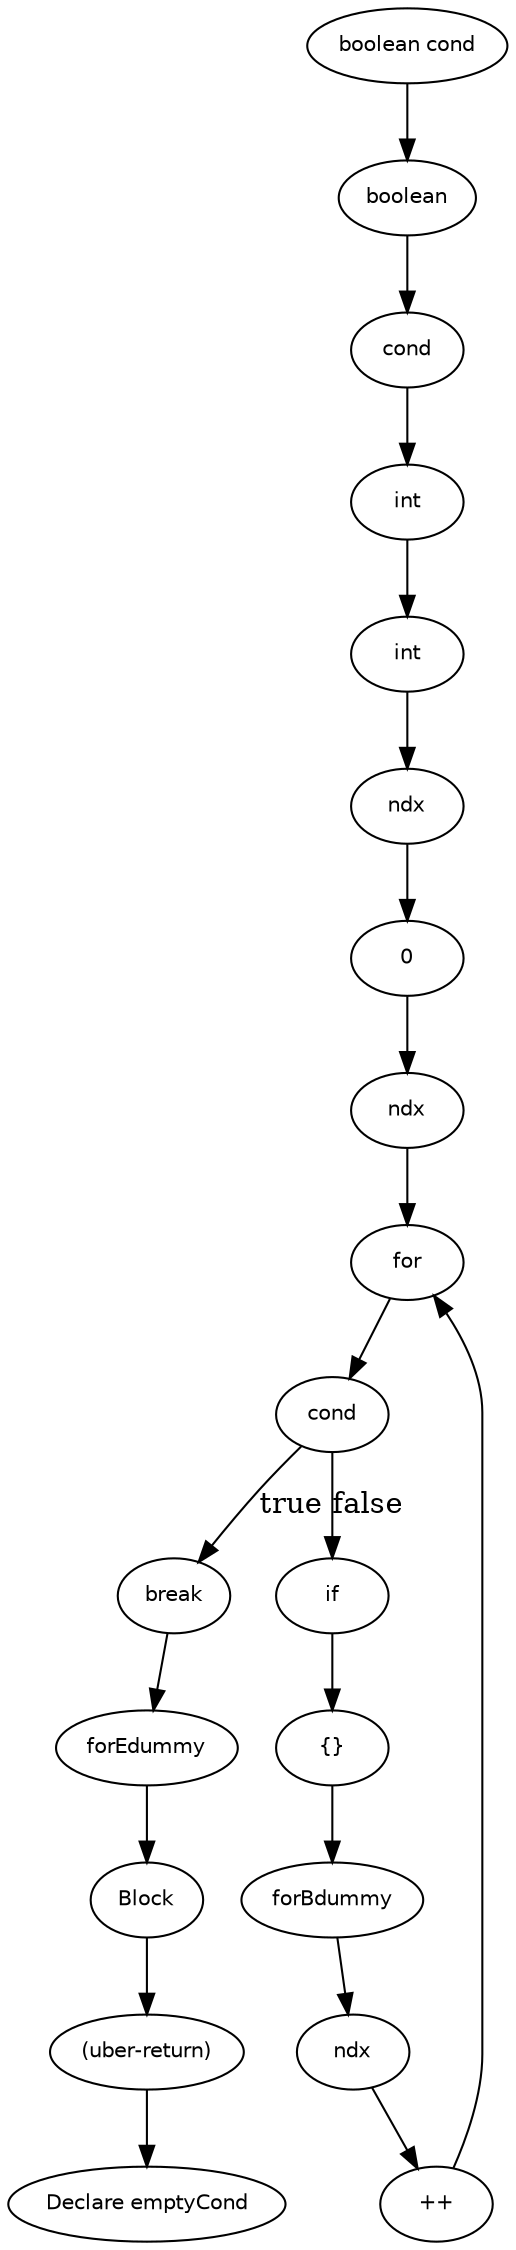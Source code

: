 digraph emptyCond {
  19 [
    label = for,
    fontname = Helvetica,
    fontsize = 10
  ];
  18 [
    label = break,
    fontname = Helvetica,
    fontsize = 10
  ];
  17 [
    label = cond,
    fontname = Helvetica,
    fontsize = 10
  ];
  16 [
    label = if,
    fontname = Helvetica,
    fontsize = 10
  ];
  15 [
    label = "{}",
    fontname = Helvetica,
    fontsize = 10
  ];
  14 [
    label = ndx,
    fontname = Helvetica,
    fontsize = 10
  ];
  13 [
    label = "++",
    fontname = Helvetica,
    fontsize = 10
  ];
  12 [
    label = 0,
    fontname = Helvetica,
    fontsize = 10
  ];
  11 [
    label = ndx,
    fontname = Helvetica,
    fontsize = 10
  ];
  10 [
    label = ndx,
    fontname = Helvetica,
    fontsize = 10
  ];
  9 [
    label = int,
    fontname = Helvetica,
    fontsize = 10
  ];
  8 [
    label = int,
    fontname = Helvetica,
    fontsize = 10
  ];
  7 [
    label = forEdummy,
    fontname = Helvetica,
    fontsize = 10
  ];
  6 [
    label = forBdummy,
    fontname = Helvetica,
    fontsize = 10
  ];
  5 [
    label = cond,
    fontname = Helvetica,
    fontsize = 10
  ];
  4 [
    label = boolean,
    fontname = Helvetica,
    fontsize = 10
  ];
  3 [
    label = "boolean cond",
    fontname = Helvetica,
    fontsize = 10
  ];
  2 [
    label = "(uber-return)",
    fontname = Helvetica,
    fontsize = 10
  ];
  0 [
    label = "Declare emptyCond",
    fontname = Helvetica,
    fontsize = 10
  ];
  20 [
    label = Block,
    fontname = Helvetica,
    fontsize = 10
  ];
  17 -> 18 [
    label = true
  ];
  9 -> 10 [
    label = ""
  ];
  13 -> 19 [
    label = ""
  ];
  8 -> 9 [
    label = ""
  ];
  14 -> 13 [
    label = ""
  ];
  5 -> 8 [
    label = ""
  ];
  6 -> 14 [
    label = ""
  ];
  2 -> 0 [
    label = ""
  ];
  11 -> 19 [
    label = ""
  ];
  12 -> 11 [
    label = ""
  ];
  10 -> 12 [
    label = ""
  ];
  4 -> 5 [
    label = ""
  ];
  17 -> 16 [
    label = false
  ];
  15 -> 6 [
    label = ""
  ];
  3 -> 4 [
    label = ""
  ];
  19 -> 17 [
    label = ""
  ];
  16 -> 15 [
    label = ""
  ];
  20 -> 2 [
    label = ""
  ];
  7 -> 20 [
    label = ""
  ];
  18 -> 7 [
    label = ""
  ];
}
